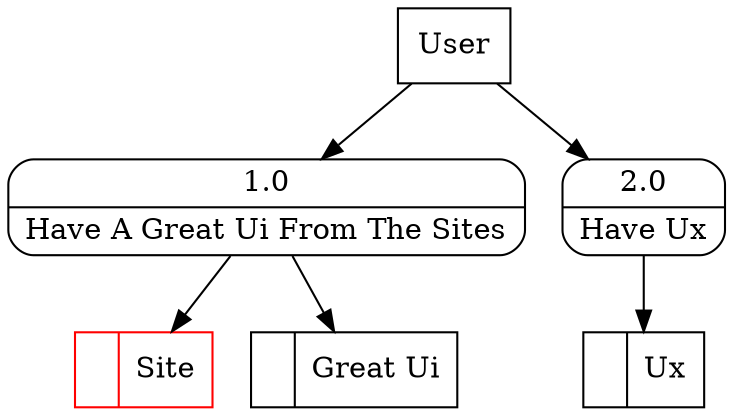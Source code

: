 digraph dfd2{ 
node[shape=record]
200 [label="<f0>  |<f1> Site " color=red];
201 [label="<f0>  |<f1> Great Ui " ];
202 [label="<f0>  |<f1> Ux " ];
203 [label="User" shape=box];
204 [label="{<f0> 1.0|<f1> Have A Great Ui From The Sites }" shape=Mrecord];
205 [label="{<f0> 2.0|<f1> Have Ux }" shape=Mrecord];
203 -> 204
203 -> 205
204 -> 201
204 -> 200
205 -> 202
}